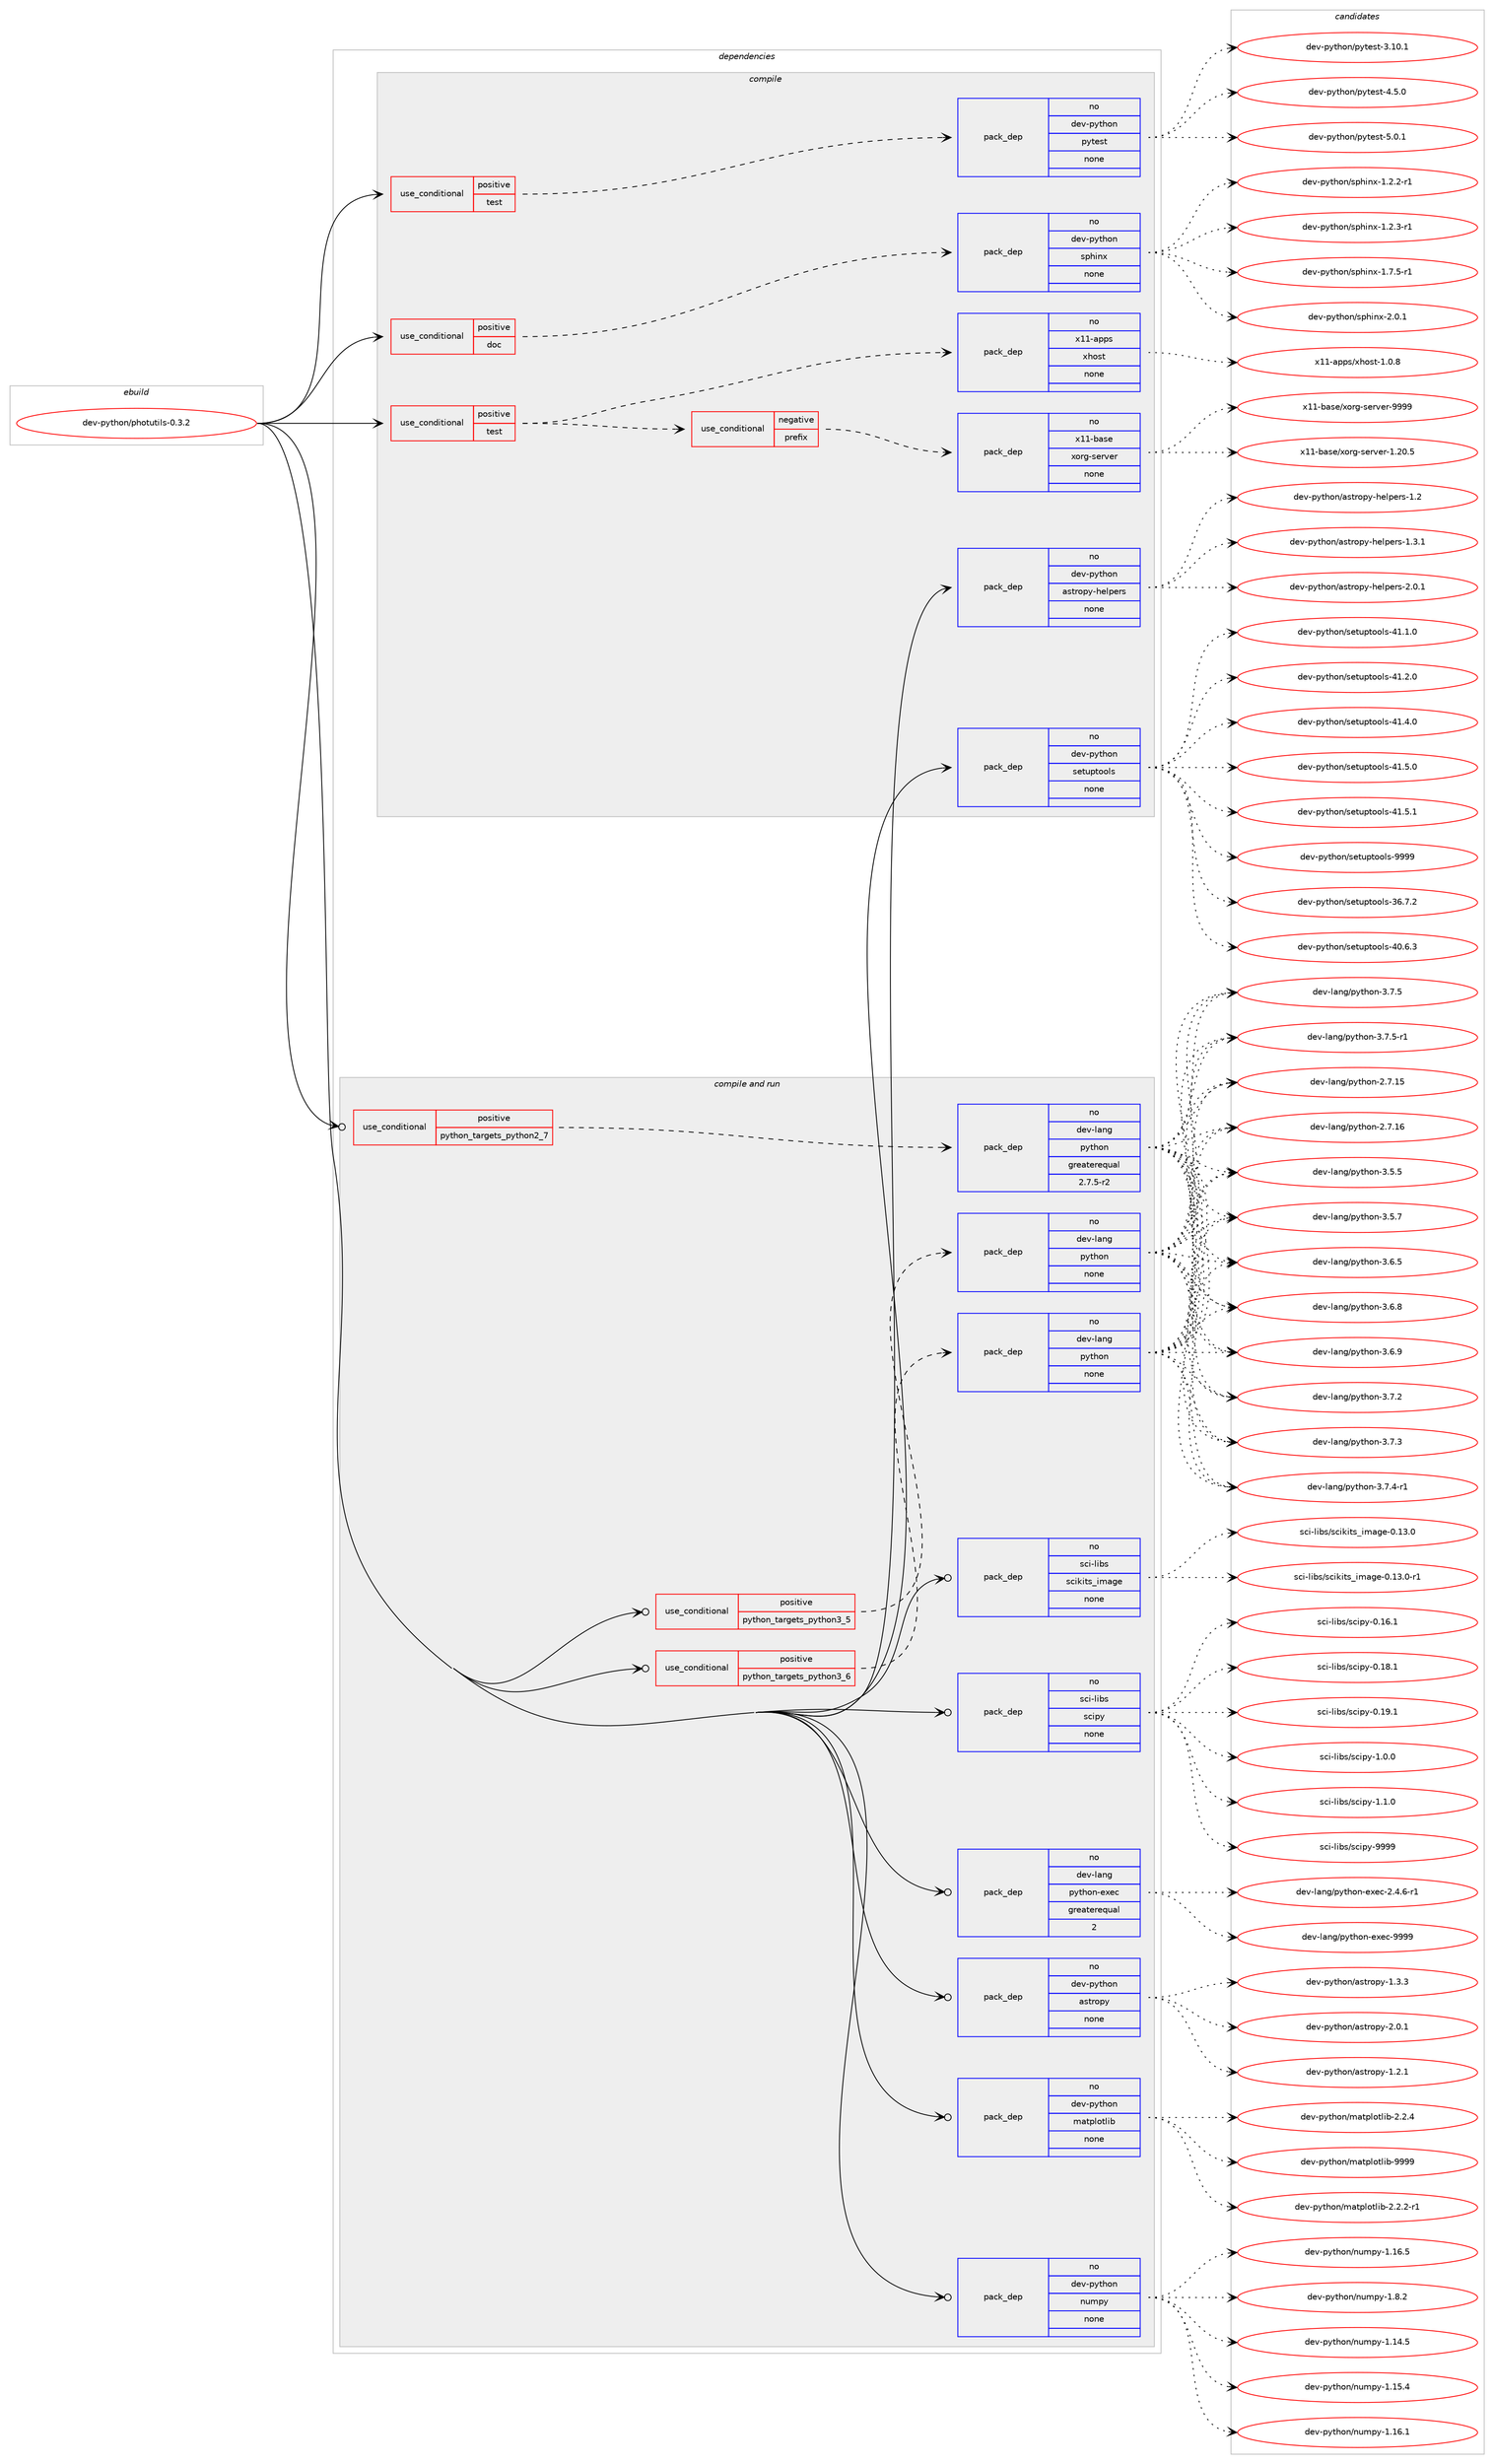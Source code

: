 digraph prolog {

# *************
# Graph options
# *************

newrank=true;
concentrate=true;
compound=true;
graph [rankdir=LR,fontname=Helvetica,fontsize=10,ranksep=1.5];#, ranksep=2.5, nodesep=0.2];
edge  [arrowhead=vee];
node  [fontname=Helvetica,fontsize=10];

# **********
# The ebuild
# **********

subgraph cluster_leftcol {
color=gray;
rank=same;
label=<<i>ebuild</i>>;
id [label="dev-python/photutils-0.3.2", color=red, width=4, href="../dev-python/photutils-0.3.2.svg"];
}

# ****************
# The dependencies
# ****************

subgraph cluster_midcol {
color=gray;
label=<<i>dependencies</i>>;
subgraph cluster_compile {
fillcolor="#eeeeee";
style=filled;
label=<<i>compile</i>>;
subgraph cond144432 {
dependency621774 [label=<<TABLE BORDER="0" CELLBORDER="1" CELLSPACING="0" CELLPADDING="4"><TR><TD ROWSPAN="3" CELLPADDING="10">use_conditional</TD></TR><TR><TD>positive</TD></TR><TR><TD>doc</TD></TR></TABLE>>, shape=none, color=red];
subgraph pack465502 {
dependency621775 [label=<<TABLE BORDER="0" CELLBORDER="1" CELLSPACING="0" CELLPADDING="4" WIDTH="220"><TR><TD ROWSPAN="6" CELLPADDING="30">pack_dep</TD></TR><TR><TD WIDTH="110">no</TD></TR><TR><TD>dev-python</TD></TR><TR><TD>sphinx</TD></TR><TR><TD>none</TD></TR><TR><TD></TD></TR></TABLE>>, shape=none, color=blue];
}
dependency621774:e -> dependency621775:w [weight=20,style="dashed",arrowhead="vee"];
}
id:e -> dependency621774:w [weight=20,style="solid",arrowhead="vee"];
subgraph cond144433 {
dependency621776 [label=<<TABLE BORDER="0" CELLBORDER="1" CELLSPACING="0" CELLPADDING="4"><TR><TD ROWSPAN="3" CELLPADDING="10">use_conditional</TD></TR><TR><TD>positive</TD></TR><TR><TD>test</TD></TR></TABLE>>, shape=none, color=red];
subgraph cond144434 {
dependency621777 [label=<<TABLE BORDER="0" CELLBORDER="1" CELLSPACING="0" CELLPADDING="4"><TR><TD ROWSPAN="3" CELLPADDING="10">use_conditional</TD></TR><TR><TD>negative</TD></TR><TR><TD>prefix</TD></TR></TABLE>>, shape=none, color=red];
subgraph pack465503 {
dependency621778 [label=<<TABLE BORDER="0" CELLBORDER="1" CELLSPACING="0" CELLPADDING="4" WIDTH="220"><TR><TD ROWSPAN="6" CELLPADDING="30">pack_dep</TD></TR><TR><TD WIDTH="110">no</TD></TR><TR><TD>x11-base</TD></TR><TR><TD>xorg-server</TD></TR><TR><TD>none</TD></TR><TR><TD></TD></TR></TABLE>>, shape=none, color=blue];
}
dependency621777:e -> dependency621778:w [weight=20,style="dashed",arrowhead="vee"];
}
dependency621776:e -> dependency621777:w [weight=20,style="dashed",arrowhead="vee"];
subgraph pack465504 {
dependency621779 [label=<<TABLE BORDER="0" CELLBORDER="1" CELLSPACING="0" CELLPADDING="4" WIDTH="220"><TR><TD ROWSPAN="6" CELLPADDING="30">pack_dep</TD></TR><TR><TD WIDTH="110">no</TD></TR><TR><TD>x11-apps</TD></TR><TR><TD>xhost</TD></TR><TR><TD>none</TD></TR><TR><TD></TD></TR></TABLE>>, shape=none, color=blue];
}
dependency621776:e -> dependency621779:w [weight=20,style="dashed",arrowhead="vee"];
}
id:e -> dependency621776:w [weight=20,style="solid",arrowhead="vee"];
subgraph cond144435 {
dependency621780 [label=<<TABLE BORDER="0" CELLBORDER="1" CELLSPACING="0" CELLPADDING="4"><TR><TD ROWSPAN="3" CELLPADDING="10">use_conditional</TD></TR><TR><TD>positive</TD></TR><TR><TD>test</TD></TR></TABLE>>, shape=none, color=red];
subgraph pack465505 {
dependency621781 [label=<<TABLE BORDER="0" CELLBORDER="1" CELLSPACING="0" CELLPADDING="4" WIDTH="220"><TR><TD ROWSPAN="6" CELLPADDING="30">pack_dep</TD></TR><TR><TD WIDTH="110">no</TD></TR><TR><TD>dev-python</TD></TR><TR><TD>pytest</TD></TR><TR><TD>none</TD></TR><TR><TD></TD></TR></TABLE>>, shape=none, color=blue];
}
dependency621780:e -> dependency621781:w [weight=20,style="dashed",arrowhead="vee"];
}
id:e -> dependency621780:w [weight=20,style="solid",arrowhead="vee"];
subgraph pack465506 {
dependency621782 [label=<<TABLE BORDER="0" CELLBORDER="1" CELLSPACING="0" CELLPADDING="4" WIDTH="220"><TR><TD ROWSPAN="6" CELLPADDING="30">pack_dep</TD></TR><TR><TD WIDTH="110">no</TD></TR><TR><TD>dev-python</TD></TR><TR><TD>astropy-helpers</TD></TR><TR><TD>none</TD></TR><TR><TD></TD></TR></TABLE>>, shape=none, color=blue];
}
id:e -> dependency621782:w [weight=20,style="solid",arrowhead="vee"];
subgraph pack465507 {
dependency621783 [label=<<TABLE BORDER="0" CELLBORDER="1" CELLSPACING="0" CELLPADDING="4" WIDTH="220"><TR><TD ROWSPAN="6" CELLPADDING="30">pack_dep</TD></TR><TR><TD WIDTH="110">no</TD></TR><TR><TD>dev-python</TD></TR><TR><TD>setuptools</TD></TR><TR><TD>none</TD></TR><TR><TD></TD></TR></TABLE>>, shape=none, color=blue];
}
id:e -> dependency621783:w [weight=20,style="solid",arrowhead="vee"];
}
subgraph cluster_compileandrun {
fillcolor="#eeeeee";
style=filled;
label=<<i>compile and run</i>>;
subgraph cond144436 {
dependency621784 [label=<<TABLE BORDER="0" CELLBORDER="1" CELLSPACING="0" CELLPADDING="4"><TR><TD ROWSPAN="3" CELLPADDING="10">use_conditional</TD></TR><TR><TD>positive</TD></TR><TR><TD>python_targets_python2_7</TD></TR></TABLE>>, shape=none, color=red];
subgraph pack465508 {
dependency621785 [label=<<TABLE BORDER="0" CELLBORDER="1" CELLSPACING="0" CELLPADDING="4" WIDTH="220"><TR><TD ROWSPAN="6" CELLPADDING="30">pack_dep</TD></TR><TR><TD WIDTH="110">no</TD></TR><TR><TD>dev-lang</TD></TR><TR><TD>python</TD></TR><TR><TD>greaterequal</TD></TR><TR><TD>2.7.5-r2</TD></TR></TABLE>>, shape=none, color=blue];
}
dependency621784:e -> dependency621785:w [weight=20,style="dashed",arrowhead="vee"];
}
id:e -> dependency621784:w [weight=20,style="solid",arrowhead="odotvee"];
subgraph cond144437 {
dependency621786 [label=<<TABLE BORDER="0" CELLBORDER="1" CELLSPACING="0" CELLPADDING="4"><TR><TD ROWSPAN="3" CELLPADDING="10">use_conditional</TD></TR><TR><TD>positive</TD></TR><TR><TD>python_targets_python3_5</TD></TR></TABLE>>, shape=none, color=red];
subgraph pack465509 {
dependency621787 [label=<<TABLE BORDER="0" CELLBORDER="1" CELLSPACING="0" CELLPADDING="4" WIDTH="220"><TR><TD ROWSPAN="6" CELLPADDING="30">pack_dep</TD></TR><TR><TD WIDTH="110">no</TD></TR><TR><TD>dev-lang</TD></TR><TR><TD>python</TD></TR><TR><TD>none</TD></TR><TR><TD></TD></TR></TABLE>>, shape=none, color=blue];
}
dependency621786:e -> dependency621787:w [weight=20,style="dashed",arrowhead="vee"];
}
id:e -> dependency621786:w [weight=20,style="solid",arrowhead="odotvee"];
subgraph cond144438 {
dependency621788 [label=<<TABLE BORDER="0" CELLBORDER="1" CELLSPACING="0" CELLPADDING="4"><TR><TD ROWSPAN="3" CELLPADDING="10">use_conditional</TD></TR><TR><TD>positive</TD></TR><TR><TD>python_targets_python3_6</TD></TR></TABLE>>, shape=none, color=red];
subgraph pack465510 {
dependency621789 [label=<<TABLE BORDER="0" CELLBORDER="1" CELLSPACING="0" CELLPADDING="4" WIDTH="220"><TR><TD ROWSPAN="6" CELLPADDING="30">pack_dep</TD></TR><TR><TD WIDTH="110">no</TD></TR><TR><TD>dev-lang</TD></TR><TR><TD>python</TD></TR><TR><TD>none</TD></TR><TR><TD></TD></TR></TABLE>>, shape=none, color=blue];
}
dependency621788:e -> dependency621789:w [weight=20,style="dashed",arrowhead="vee"];
}
id:e -> dependency621788:w [weight=20,style="solid",arrowhead="odotvee"];
subgraph pack465511 {
dependency621790 [label=<<TABLE BORDER="0" CELLBORDER="1" CELLSPACING="0" CELLPADDING="4" WIDTH="220"><TR><TD ROWSPAN="6" CELLPADDING="30">pack_dep</TD></TR><TR><TD WIDTH="110">no</TD></TR><TR><TD>dev-lang</TD></TR><TR><TD>python-exec</TD></TR><TR><TD>greaterequal</TD></TR><TR><TD>2</TD></TR></TABLE>>, shape=none, color=blue];
}
id:e -> dependency621790:w [weight=20,style="solid",arrowhead="odotvee"];
subgraph pack465512 {
dependency621791 [label=<<TABLE BORDER="0" CELLBORDER="1" CELLSPACING="0" CELLPADDING="4" WIDTH="220"><TR><TD ROWSPAN="6" CELLPADDING="30">pack_dep</TD></TR><TR><TD WIDTH="110">no</TD></TR><TR><TD>dev-python</TD></TR><TR><TD>astropy</TD></TR><TR><TD>none</TD></TR><TR><TD></TD></TR></TABLE>>, shape=none, color=blue];
}
id:e -> dependency621791:w [weight=20,style="solid",arrowhead="odotvee"];
subgraph pack465513 {
dependency621792 [label=<<TABLE BORDER="0" CELLBORDER="1" CELLSPACING="0" CELLPADDING="4" WIDTH="220"><TR><TD ROWSPAN="6" CELLPADDING="30">pack_dep</TD></TR><TR><TD WIDTH="110">no</TD></TR><TR><TD>dev-python</TD></TR><TR><TD>matplotlib</TD></TR><TR><TD>none</TD></TR><TR><TD></TD></TR></TABLE>>, shape=none, color=blue];
}
id:e -> dependency621792:w [weight=20,style="solid",arrowhead="odotvee"];
subgraph pack465514 {
dependency621793 [label=<<TABLE BORDER="0" CELLBORDER="1" CELLSPACING="0" CELLPADDING="4" WIDTH="220"><TR><TD ROWSPAN="6" CELLPADDING="30">pack_dep</TD></TR><TR><TD WIDTH="110">no</TD></TR><TR><TD>dev-python</TD></TR><TR><TD>numpy</TD></TR><TR><TD>none</TD></TR><TR><TD></TD></TR></TABLE>>, shape=none, color=blue];
}
id:e -> dependency621793:w [weight=20,style="solid",arrowhead="odotvee"];
subgraph pack465515 {
dependency621794 [label=<<TABLE BORDER="0" CELLBORDER="1" CELLSPACING="0" CELLPADDING="4" WIDTH="220"><TR><TD ROWSPAN="6" CELLPADDING="30">pack_dep</TD></TR><TR><TD WIDTH="110">no</TD></TR><TR><TD>sci-libs</TD></TR><TR><TD>scikits_image</TD></TR><TR><TD>none</TD></TR><TR><TD></TD></TR></TABLE>>, shape=none, color=blue];
}
id:e -> dependency621794:w [weight=20,style="solid",arrowhead="odotvee"];
subgraph pack465516 {
dependency621795 [label=<<TABLE BORDER="0" CELLBORDER="1" CELLSPACING="0" CELLPADDING="4" WIDTH="220"><TR><TD ROWSPAN="6" CELLPADDING="30">pack_dep</TD></TR><TR><TD WIDTH="110">no</TD></TR><TR><TD>sci-libs</TD></TR><TR><TD>scipy</TD></TR><TR><TD>none</TD></TR><TR><TD></TD></TR></TABLE>>, shape=none, color=blue];
}
id:e -> dependency621795:w [weight=20,style="solid",arrowhead="odotvee"];
}
subgraph cluster_run {
fillcolor="#eeeeee";
style=filled;
label=<<i>run</i>>;
}
}

# **************
# The candidates
# **************

subgraph cluster_choices {
rank=same;
color=gray;
label=<<i>candidates</i>>;

subgraph choice465502 {
color=black;
nodesep=1;
choice10010111845112121116104111110471151121041051101204549465046504511449 [label="dev-python/sphinx-1.2.2-r1", color=red, width=4,href="../dev-python/sphinx-1.2.2-r1.svg"];
choice10010111845112121116104111110471151121041051101204549465046514511449 [label="dev-python/sphinx-1.2.3-r1", color=red, width=4,href="../dev-python/sphinx-1.2.3-r1.svg"];
choice10010111845112121116104111110471151121041051101204549465546534511449 [label="dev-python/sphinx-1.7.5-r1", color=red, width=4,href="../dev-python/sphinx-1.7.5-r1.svg"];
choice1001011184511212111610411111047115112104105110120455046484649 [label="dev-python/sphinx-2.0.1", color=red, width=4,href="../dev-python/sphinx-2.0.1.svg"];
dependency621775:e -> choice10010111845112121116104111110471151121041051101204549465046504511449:w [style=dotted,weight="100"];
dependency621775:e -> choice10010111845112121116104111110471151121041051101204549465046514511449:w [style=dotted,weight="100"];
dependency621775:e -> choice10010111845112121116104111110471151121041051101204549465546534511449:w [style=dotted,weight="100"];
dependency621775:e -> choice1001011184511212111610411111047115112104105110120455046484649:w [style=dotted,weight="100"];
}
subgraph choice465503 {
color=black;
nodesep=1;
choice1204949459897115101471201111141034511510111411810111445494650484653 [label="x11-base/xorg-server-1.20.5", color=red, width=4,href="../x11-base/xorg-server-1.20.5.svg"];
choice120494945989711510147120111114103451151011141181011144557575757 [label="x11-base/xorg-server-9999", color=red, width=4,href="../x11-base/xorg-server-9999.svg"];
dependency621778:e -> choice1204949459897115101471201111141034511510111411810111445494650484653:w [style=dotted,weight="100"];
dependency621778:e -> choice120494945989711510147120111114103451151011141181011144557575757:w [style=dotted,weight="100"];
}
subgraph choice465504 {
color=black;
nodesep=1;
choice1204949459711211211547120104111115116454946484656 [label="x11-apps/xhost-1.0.8", color=red, width=4,href="../x11-apps/xhost-1.0.8.svg"];
dependency621779:e -> choice1204949459711211211547120104111115116454946484656:w [style=dotted,weight="100"];
}
subgraph choice465505 {
color=black;
nodesep=1;
choice100101118451121211161041111104711212111610111511645514649484649 [label="dev-python/pytest-3.10.1", color=red, width=4,href="../dev-python/pytest-3.10.1.svg"];
choice1001011184511212111610411111047112121116101115116455246534648 [label="dev-python/pytest-4.5.0", color=red, width=4,href="../dev-python/pytest-4.5.0.svg"];
choice1001011184511212111610411111047112121116101115116455346484649 [label="dev-python/pytest-5.0.1", color=red, width=4,href="../dev-python/pytest-5.0.1.svg"];
dependency621781:e -> choice100101118451121211161041111104711212111610111511645514649484649:w [style=dotted,weight="100"];
dependency621781:e -> choice1001011184511212111610411111047112121116101115116455246534648:w [style=dotted,weight="100"];
dependency621781:e -> choice1001011184511212111610411111047112121116101115116455346484649:w [style=dotted,weight="100"];
}
subgraph choice465506 {
color=black;
nodesep=1;
choice1001011184511212111610411111047971151161141111121214510410110811210111411545494650 [label="dev-python/astropy-helpers-1.2", color=red, width=4,href="../dev-python/astropy-helpers-1.2.svg"];
choice10010111845112121116104111110479711511611411111212145104101108112101114115454946514649 [label="dev-python/astropy-helpers-1.3.1", color=red, width=4,href="../dev-python/astropy-helpers-1.3.1.svg"];
choice10010111845112121116104111110479711511611411111212145104101108112101114115455046484649 [label="dev-python/astropy-helpers-2.0.1", color=red, width=4,href="../dev-python/astropy-helpers-2.0.1.svg"];
dependency621782:e -> choice1001011184511212111610411111047971151161141111121214510410110811210111411545494650:w [style=dotted,weight="100"];
dependency621782:e -> choice10010111845112121116104111110479711511611411111212145104101108112101114115454946514649:w [style=dotted,weight="100"];
dependency621782:e -> choice10010111845112121116104111110479711511611411111212145104101108112101114115455046484649:w [style=dotted,weight="100"];
}
subgraph choice465507 {
color=black;
nodesep=1;
choice100101118451121211161041111104711510111611711211611111110811545515446554650 [label="dev-python/setuptools-36.7.2", color=red, width=4,href="../dev-python/setuptools-36.7.2.svg"];
choice100101118451121211161041111104711510111611711211611111110811545524846544651 [label="dev-python/setuptools-40.6.3", color=red, width=4,href="../dev-python/setuptools-40.6.3.svg"];
choice100101118451121211161041111104711510111611711211611111110811545524946494648 [label="dev-python/setuptools-41.1.0", color=red, width=4,href="../dev-python/setuptools-41.1.0.svg"];
choice100101118451121211161041111104711510111611711211611111110811545524946504648 [label="dev-python/setuptools-41.2.0", color=red, width=4,href="../dev-python/setuptools-41.2.0.svg"];
choice100101118451121211161041111104711510111611711211611111110811545524946524648 [label="dev-python/setuptools-41.4.0", color=red, width=4,href="../dev-python/setuptools-41.4.0.svg"];
choice100101118451121211161041111104711510111611711211611111110811545524946534648 [label="dev-python/setuptools-41.5.0", color=red, width=4,href="../dev-python/setuptools-41.5.0.svg"];
choice100101118451121211161041111104711510111611711211611111110811545524946534649 [label="dev-python/setuptools-41.5.1", color=red, width=4,href="../dev-python/setuptools-41.5.1.svg"];
choice10010111845112121116104111110471151011161171121161111111081154557575757 [label="dev-python/setuptools-9999", color=red, width=4,href="../dev-python/setuptools-9999.svg"];
dependency621783:e -> choice100101118451121211161041111104711510111611711211611111110811545515446554650:w [style=dotted,weight="100"];
dependency621783:e -> choice100101118451121211161041111104711510111611711211611111110811545524846544651:w [style=dotted,weight="100"];
dependency621783:e -> choice100101118451121211161041111104711510111611711211611111110811545524946494648:w [style=dotted,weight="100"];
dependency621783:e -> choice100101118451121211161041111104711510111611711211611111110811545524946504648:w [style=dotted,weight="100"];
dependency621783:e -> choice100101118451121211161041111104711510111611711211611111110811545524946524648:w [style=dotted,weight="100"];
dependency621783:e -> choice100101118451121211161041111104711510111611711211611111110811545524946534648:w [style=dotted,weight="100"];
dependency621783:e -> choice100101118451121211161041111104711510111611711211611111110811545524946534649:w [style=dotted,weight="100"];
dependency621783:e -> choice10010111845112121116104111110471151011161171121161111111081154557575757:w [style=dotted,weight="100"];
}
subgraph choice465508 {
color=black;
nodesep=1;
choice10010111845108971101034711212111610411111045504655464953 [label="dev-lang/python-2.7.15", color=red, width=4,href="../dev-lang/python-2.7.15.svg"];
choice10010111845108971101034711212111610411111045504655464954 [label="dev-lang/python-2.7.16", color=red, width=4,href="../dev-lang/python-2.7.16.svg"];
choice100101118451089711010347112121116104111110455146534653 [label="dev-lang/python-3.5.5", color=red, width=4,href="../dev-lang/python-3.5.5.svg"];
choice100101118451089711010347112121116104111110455146534655 [label="dev-lang/python-3.5.7", color=red, width=4,href="../dev-lang/python-3.5.7.svg"];
choice100101118451089711010347112121116104111110455146544653 [label="dev-lang/python-3.6.5", color=red, width=4,href="../dev-lang/python-3.6.5.svg"];
choice100101118451089711010347112121116104111110455146544656 [label="dev-lang/python-3.6.8", color=red, width=4,href="../dev-lang/python-3.6.8.svg"];
choice100101118451089711010347112121116104111110455146544657 [label="dev-lang/python-3.6.9", color=red, width=4,href="../dev-lang/python-3.6.9.svg"];
choice100101118451089711010347112121116104111110455146554650 [label="dev-lang/python-3.7.2", color=red, width=4,href="../dev-lang/python-3.7.2.svg"];
choice100101118451089711010347112121116104111110455146554651 [label="dev-lang/python-3.7.3", color=red, width=4,href="../dev-lang/python-3.7.3.svg"];
choice1001011184510897110103471121211161041111104551465546524511449 [label="dev-lang/python-3.7.4-r1", color=red, width=4,href="../dev-lang/python-3.7.4-r1.svg"];
choice100101118451089711010347112121116104111110455146554653 [label="dev-lang/python-3.7.5", color=red, width=4,href="../dev-lang/python-3.7.5.svg"];
choice1001011184510897110103471121211161041111104551465546534511449 [label="dev-lang/python-3.7.5-r1", color=red, width=4,href="../dev-lang/python-3.7.5-r1.svg"];
dependency621785:e -> choice10010111845108971101034711212111610411111045504655464953:w [style=dotted,weight="100"];
dependency621785:e -> choice10010111845108971101034711212111610411111045504655464954:w [style=dotted,weight="100"];
dependency621785:e -> choice100101118451089711010347112121116104111110455146534653:w [style=dotted,weight="100"];
dependency621785:e -> choice100101118451089711010347112121116104111110455146534655:w [style=dotted,weight="100"];
dependency621785:e -> choice100101118451089711010347112121116104111110455146544653:w [style=dotted,weight="100"];
dependency621785:e -> choice100101118451089711010347112121116104111110455146544656:w [style=dotted,weight="100"];
dependency621785:e -> choice100101118451089711010347112121116104111110455146544657:w [style=dotted,weight="100"];
dependency621785:e -> choice100101118451089711010347112121116104111110455146554650:w [style=dotted,weight="100"];
dependency621785:e -> choice100101118451089711010347112121116104111110455146554651:w [style=dotted,weight="100"];
dependency621785:e -> choice1001011184510897110103471121211161041111104551465546524511449:w [style=dotted,weight="100"];
dependency621785:e -> choice100101118451089711010347112121116104111110455146554653:w [style=dotted,weight="100"];
dependency621785:e -> choice1001011184510897110103471121211161041111104551465546534511449:w [style=dotted,weight="100"];
}
subgraph choice465509 {
color=black;
nodesep=1;
choice10010111845108971101034711212111610411111045504655464953 [label="dev-lang/python-2.7.15", color=red, width=4,href="../dev-lang/python-2.7.15.svg"];
choice10010111845108971101034711212111610411111045504655464954 [label="dev-lang/python-2.7.16", color=red, width=4,href="../dev-lang/python-2.7.16.svg"];
choice100101118451089711010347112121116104111110455146534653 [label="dev-lang/python-3.5.5", color=red, width=4,href="../dev-lang/python-3.5.5.svg"];
choice100101118451089711010347112121116104111110455146534655 [label="dev-lang/python-3.5.7", color=red, width=4,href="../dev-lang/python-3.5.7.svg"];
choice100101118451089711010347112121116104111110455146544653 [label="dev-lang/python-3.6.5", color=red, width=4,href="../dev-lang/python-3.6.5.svg"];
choice100101118451089711010347112121116104111110455146544656 [label="dev-lang/python-3.6.8", color=red, width=4,href="../dev-lang/python-3.6.8.svg"];
choice100101118451089711010347112121116104111110455146544657 [label="dev-lang/python-3.6.9", color=red, width=4,href="../dev-lang/python-3.6.9.svg"];
choice100101118451089711010347112121116104111110455146554650 [label="dev-lang/python-3.7.2", color=red, width=4,href="../dev-lang/python-3.7.2.svg"];
choice100101118451089711010347112121116104111110455146554651 [label="dev-lang/python-3.7.3", color=red, width=4,href="../dev-lang/python-3.7.3.svg"];
choice1001011184510897110103471121211161041111104551465546524511449 [label="dev-lang/python-3.7.4-r1", color=red, width=4,href="../dev-lang/python-3.7.4-r1.svg"];
choice100101118451089711010347112121116104111110455146554653 [label="dev-lang/python-3.7.5", color=red, width=4,href="../dev-lang/python-3.7.5.svg"];
choice1001011184510897110103471121211161041111104551465546534511449 [label="dev-lang/python-3.7.5-r1", color=red, width=4,href="../dev-lang/python-3.7.5-r1.svg"];
dependency621787:e -> choice10010111845108971101034711212111610411111045504655464953:w [style=dotted,weight="100"];
dependency621787:e -> choice10010111845108971101034711212111610411111045504655464954:w [style=dotted,weight="100"];
dependency621787:e -> choice100101118451089711010347112121116104111110455146534653:w [style=dotted,weight="100"];
dependency621787:e -> choice100101118451089711010347112121116104111110455146534655:w [style=dotted,weight="100"];
dependency621787:e -> choice100101118451089711010347112121116104111110455146544653:w [style=dotted,weight="100"];
dependency621787:e -> choice100101118451089711010347112121116104111110455146544656:w [style=dotted,weight="100"];
dependency621787:e -> choice100101118451089711010347112121116104111110455146544657:w [style=dotted,weight="100"];
dependency621787:e -> choice100101118451089711010347112121116104111110455146554650:w [style=dotted,weight="100"];
dependency621787:e -> choice100101118451089711010347112121116104111110455146554651:w [style=dotted,weight="100"];
dependency621787:e -> choice1001011184510897110103471121211161041111104551465546524511449:w [style=dotted,weight="100"];
dependency621787:e -> choice100101118451089711010347112121116104111110455146554653:w [style=dotted,weight="100"];
dependency621787:e -> choice1001011184510897110103471121211161041111104551465546534511449:w [style=dotted,weight="100"];
}
subgraph choice465510 {
color=black;
nodesep=1;
choice10010111845108971101034711212111610411111045504655464953 [label="dev-lang/python-2.7.15", color=red, width=4,href="../dev-lang/python-2.7.15.svg"];
choice10010111845108971101034711212111610411111045504655464954 [label="dev-lang/python-2.7.16", color=red, width=4,href="../dev-lang/python-2.7.16.svg"];
choice100101118451089711010347112121116104111110455146534653 [label="dev-lang/python-3.5.5", color=red, width=4,href="../dev-lang/python-3.5.5.svg"];
choice100101118451089711010347112121116104111110455146534655 [label="dev-lang/python-3.5.7", color=red, width=4,href="../dev-lang/python-3.5.7.svg"];
choice100101118451089711010347112121116104111110455146544653 [label="dev-lang/python-3.6.5", color=red, width=4,href="../dev-lang/python-3.6.5.svg"];
choice100101118451089711010347112121116104111110455146544656 [label="dev-lang/python-3.6.8", color=red, width=4,href="../dev-lang/python-3.6.8.svg"];
choice100101118451089711010347112121116104111110455146544657 [label="dev-lang/python-3.6.9", color=red, width=4,href="../dev-lang/python-3.6.9.svg"];
choice100101118451089711010347112121116104111110455146554650 [label="dev-lang/python-3.7.2", color=red, width=4,href="../dev-lang/python-3.7.2.svg"];
choice100101118451089711010347112121116104111110455146554651 [label="dev-lang/python-3.7.3", color=red, width=4,href="../dev-lang/python-3.7.3.svg"];
choice1001011184510897110103471121211161041111104551465546524511449 [label="dev-lang/python-3.7.4-r1", color=red, width=4,href="../dev-lang/python-3.7.4-r1.svg"];
choice100101118451089711010347112121116104111110455146554653 [label="dev-lang/python-3.7.5", color=red, width=4,href="../dev-lang/python-3.7.5.svg"];
choice1001011184510897110103471121211161041111104551465546534511449 [label="dev-lang/python-3.7.5-r1", color=red, width=4,href="../dev-lang/python-3.7.5-r1.svg"];
dependency621789:e -> choice10010111845108971101034711212111610411111045504655464953:w [style=dotted,weight="100"];
dependency621789:e -> choice10010111845108971101034711212111610411111045504655464954:w [style=dotted,weight="100"];
dependency621789:e -> choice100101118451089711010347112121116104111110455146534653:w [style=dotted,weight="100"];
dependency621789:e -> choice100101118451089711010347112121116104111110455146534655:w [style=dotted,weight="100"];
dependency621789:e -> choice100101118451089711010347112121116104111110455146544653:w [style=dotted,weight="100"];
dependency621789:e -> choice100101118451089711010347112121116104111110455146544656:w [style=dotted,weight="100"];
dependency621789:e -> choice100101118451089711010347112121116104111110455146544657:w [style=dotted,weight="100"];
dependency621789:e -> choice100101118451089711010347112121116104111110455146554650:w [style=dotted,weight="100"];
dependency621789:e -> choice100101118451089711010347112121116104111110455146554651:w [style=dotted,weight="100"];
dependency621789:e -> choice1001011184510897110103471121211161041111104551465546524511449:w [style=dotted,weight="100"];
dependency621789:e -> choice100101118451089711010347112121116104111110455146554653:w [style=dotted,weight="100"];
dependency621789:e -> choice1001011184510897110103471121211161041111104551465546534511449:w [style=dotted,weight="100"];
}
subgraph choice465511 {
color=black;
nodesep=1;
choice10010111845108971101034711212111610411111045101120101994550465246544511449 [label="dev-lang/python-exec-2.4.6-r1", color=red, width=4,href="../dev-lang/python-exec-2.4.6-r1.svg"];
choice10010111845108971101034711212111610411111045101120101994557575757 [label="dev-lang/python-exec-9999", color=red, width=4,href="../dev-lang/python-exec-9999.svg"];
dependency621790:e -> choice10010111845108971101034711212111610411111045101120101994550465246544511449:w [style=dotted,weight="100"];
dependency621790:e -> choice10010111845108971101034711212111610411111045101120101994557575757:w [style=dotted,weight="100"];
}
subgraph choice465512 {
color=black;
nodesep=1;
choice100101118451121211161041111104797115116114111112121454946504649 [label="dev-python/astropy-1.2.1", color=red, width=4,href="../dev-python/astropy-1.2.1.svg"];
choice100101118451121211161041111104797115116114111112121454946514651 [label="dev-python/astropy-1.3.3", color=red, width=4,href="../dev-python/astropy-1.3.3.svg"];
choice100101118451121211161041111104797115116114111112121455046484649 [label="dev-python/astropy-2.0.1", color=red, width=4,href="../dev-python/astropy-2.0.1.svg"];
dependency621791:e -> choice100101118451121211161041111104797115116114111112121454946504649:w [style=dotted,weight="100"];
dependency621791:e -> choice100101118451121211161041111104797115116114111112121454946514651:w [style=dotted,weight="100"];
dependency621791:e -> choice100101118451121211161041111104797115116114111112121455046484649:w [style=dotted,weight="100"];
}
subgraph choice465513 {
color=black;
nodesep=1;
choice100101118451121211161041111104710997116112108111116108105984550465046504511449 [label="dev-python/matplotlib-2.2.2-r1", color=red, width=4,href="../dev-python/matplotlib-2.2.2-r1.svg"];
choice10010111845112121116104111110471099711611210811111610810598455046504652 [label="dev-python/matplotlib-2.2.4", color=red, width=4,href="../dev-python/matplotlib-2.2.4.svg"];
choice100101118451121211161041111104710997116112108111116108105984557575757 [label="dev-python/matplotlib-9999", color=red, width=4,href="../dev-python/matplotlib-9999.svg"];
dependency621792:e -> choice100101118451121211161041111104710997116112108111116108105984550465046504511449:w [style=dotted,weight="100"];
dependency621792:e -> choice10010111845112121116104111110471099711611210811111610810598455046504652:w [style=dotted,weight="100"];
dependency621792:e -> choice100101118451121211161041111104710997116112108111116108105984557575757:w [style=dotted,weight="100"];
}
subgraph choice465514 {
color=black;
nodesep=1;
choice100101118451121211161041111104711011710911212145494649524653 [label="dev-python/numpy-1.14.5", color=red, width=4,href="../dev-python/numpy-1.14.5.svg"];
choice100101118451121211161041111104711011710911212145494649534652 [label="dev-python/numpy-1.15.4", color=red, width=4,href="../dev-python/numpy-1.15.4.svg"];
choice100101118451121211161041111104711011710911212145494649544649 [label="dev-python/numpy-1.16.1", color=red, width=4,href="../dev-python/numpy-1.16.1.svg"];
choice100101118451121211161041111104711011710911212145494649544653 [label="dev-python/numpy-1.16.5", color=red, width=4,href="../dev-python/numpy-1.16.5.svg"];
choice1001011184511212111610411111047110117109112121454946564650 [label="dev-python/numpy-1.8.2", color=red, width=4,href="../dev-python/numpy-1.8.2.svg"];
dependency621793:e -> choice100101118451121211161041111104711011710911212145494649524653:w [style=dotted,weight="100"];
dependency621793:e -> choice100101118451121211161041111104711011710911212145494649534652:w [style=dotted,weight="100"];
dependency621793:e -> choice100101118451121211161041111104711011710911212145494649544649:w [style=dotted,weight="100"];
dependency621793:e -> choice100101118451121211161041111104711011710911212145494649544653:w [style=dotted,weight="100"];
dependency621793:e -> choice1001011184511212111610411111047110117109112121454946564650:w [style=dotted,weight="100"];
}
subgraph choice465515 {
color=black;
nodesep=1;
choice1159910545108105981154711599105107105116115951051099710310145484649514648 [label="sci-libs/scikits_image-0.13.0", color=red, width=4,href="../sci-libs/scikits_image-0.13.0.svg"];
choice11599105451081059811547115991051071051161159510510997103101454846495146484511449 [label="sci-libs/scikits_image-0.13.0-r1", color=red, width=4,href="../sci-libs/scikits_image-0.13.0-r1.svg"];
dependency621794:e -> choice1159910545108105981154711599105107105116115951051099710310145484649514648:w [style=dotted,weight="100"];
dependency621794:e -> choice11599105451081059811547115991051071051161159510510997103101454846495146484511449:w [style=dotted,weight="100"];
}
subgraph choice465516 {
color=black;
nodesep=1;
choice115991054510810598115471159910511212145484649544649 [label="sci-libs/scipy-0.16.1", color=red, width=4,href="../sci-libs/scipy-0.16.1.svg"];
choice115991054510810598115471159910511212145484649564649 [label="sci-libs/scipy-0.18.1", color=red, width=4,href="../sci-libs/scipy-0.18.1.svg"];
choice115991054510810598115471159910511212145484649574649 [label="sci-libs/scipy-0.19.1", color=red, width=4,href="../sci-libs/scipy-0.19.1.svg"];
choice1159910545108105981154711599105112121454946484648 [label="sci-libs/scipy-1.0.0", color=red, width=4,href="../sci-libs/scipy-1.0.0.svg"];
choice1159910545108105981154711599105112121454946494648 [label="sci-libs/scipy-1.1.0", color=red, width=4,href="../sci-libs/scipy-1.1.0.svg"];
choice11599105451081059811547115991051121214557575757 [label="sci-libs/scipy-9999", color=red, width=4,href="../sci-libs/scipy-9999.svg"];
dependency621795:e -> choice115991054510810598115471159910511212145484649544649:w [style=dotted,weight="100"];
dependency621795:e -> choice115991054510810598115471159910511212145484649564649:w [style=dotted,weight="100"];
dependency621795:e -> choice115991054510810598115471159910511212145484649574649:w [style=dotted,weight="100"];
dependency621795:e -> choice1159910545108105981154711599105112121454946484648:w [style=dotted,weight="100"];
dependency621795:e -> choice1159910545108105981154711599105112121454946494648:w [style=dotted,weight="100"];
dependency621795:e -> choice11599105451081059811547115991051121214557575757:w [style=dotted,weight="100"];
}
}

}
